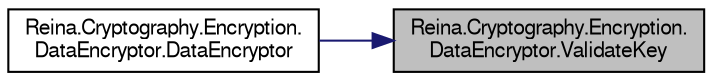 digraph "Reina.Cryptography.Encryption.DataEncryptor.ValidateKey"
{
 // LATEX_PDF_SIZE
  edge [fontname="FreeSans",fontsize="10",labelfontname="FreeSans",labelfontsize="10"];
  node [fontname="FreeSans",fontsize="10",shape=record];
  rankdir="RL";
  Node1 [label="Reina.Cryptography.Encryption.\lDataEncryptor.ValidateKey",height=0.2,width=0.4,color="black", fillcolor="grey75", style="filled", fontcolor="black",tooltip="Validates the length of the provided cryptographic key."];
  Node1 -> Node2 [dir="back",color="midnightblue",fontsize="10",style="solid",fontname="FreeSans"];
  Node2 [label="Reina.Cryptography.Encryption.\lDataEncryptor.DataEncryptor",height=0.2,width=0.4,color="black", fillcolor="white", style="filled",URL="$class_reina_1_1_cryptography_1_1_encryption_1_1_data_encryptor.html#afe9a1eb1bf3f6b9c3616368a959dec22",tooltip="Initializes a new instance of the DataEncryptor class with the specified keys for Twofish,..."];
}
